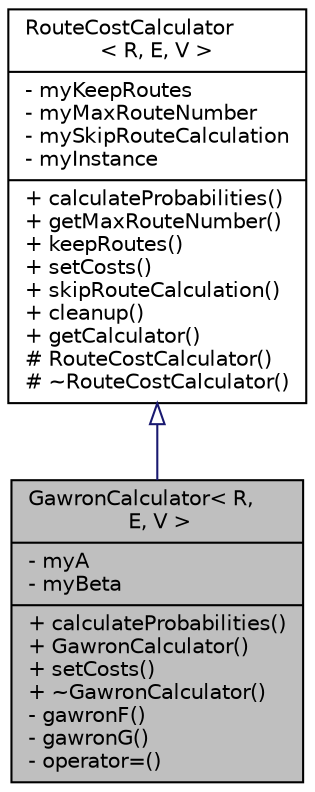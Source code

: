 digraph "GawronCalculator&lt; R, E, V &gt;"
{
  edge [fontname="Helvetica",fontsize="10",labelfontname="Helvetica",labelfontsize="10"];
  node [fontname="Helvetica",fontsize="10",shape=record];
  Node0 [label="{GawronCalculator\< R,\l E, V \>\n|- myA\l- myBeta\l|+ calculateProbabilities()\l+ GawronCalculator()\l+ setCosts()\l+ ~GawronCalculator()\l- gawronF()\l- gawronG()\l- operator=()\l}",height=0.2,width=0.4,color="black", fillcolor="grey75", style="filled", fontcolor="black"];
  Node1 -> Node0 [dir="back",color="midnightblue",fontsize="10",style="solid",arrowtail="onormal",fontname="Helvetica"];
  Node1 [label="{RouteCostCalculator\l\< R, E, V \>\n|- myKeepRoutes\l- myMaxRouteNumber\l- mySkipRouteCalculation\l- myInstance\l|+ calculateProbabilities()\l+ getMaxRouteNumber()\l+ keepRoutes()\l+ setCosts()\l+ skipRouteCalculation()\l+ cleanup()\l+ getCalculator()\l# RouteCostCalculator()\l# ~RouteCostCalculator()\l}",height=0.2,width=0.4,color="black", fillcolor="white", style="filled",URL="$d2/df7/class_route_cost_calculator.html",tooltip="Abstract base class providing static factory method. "];
}
